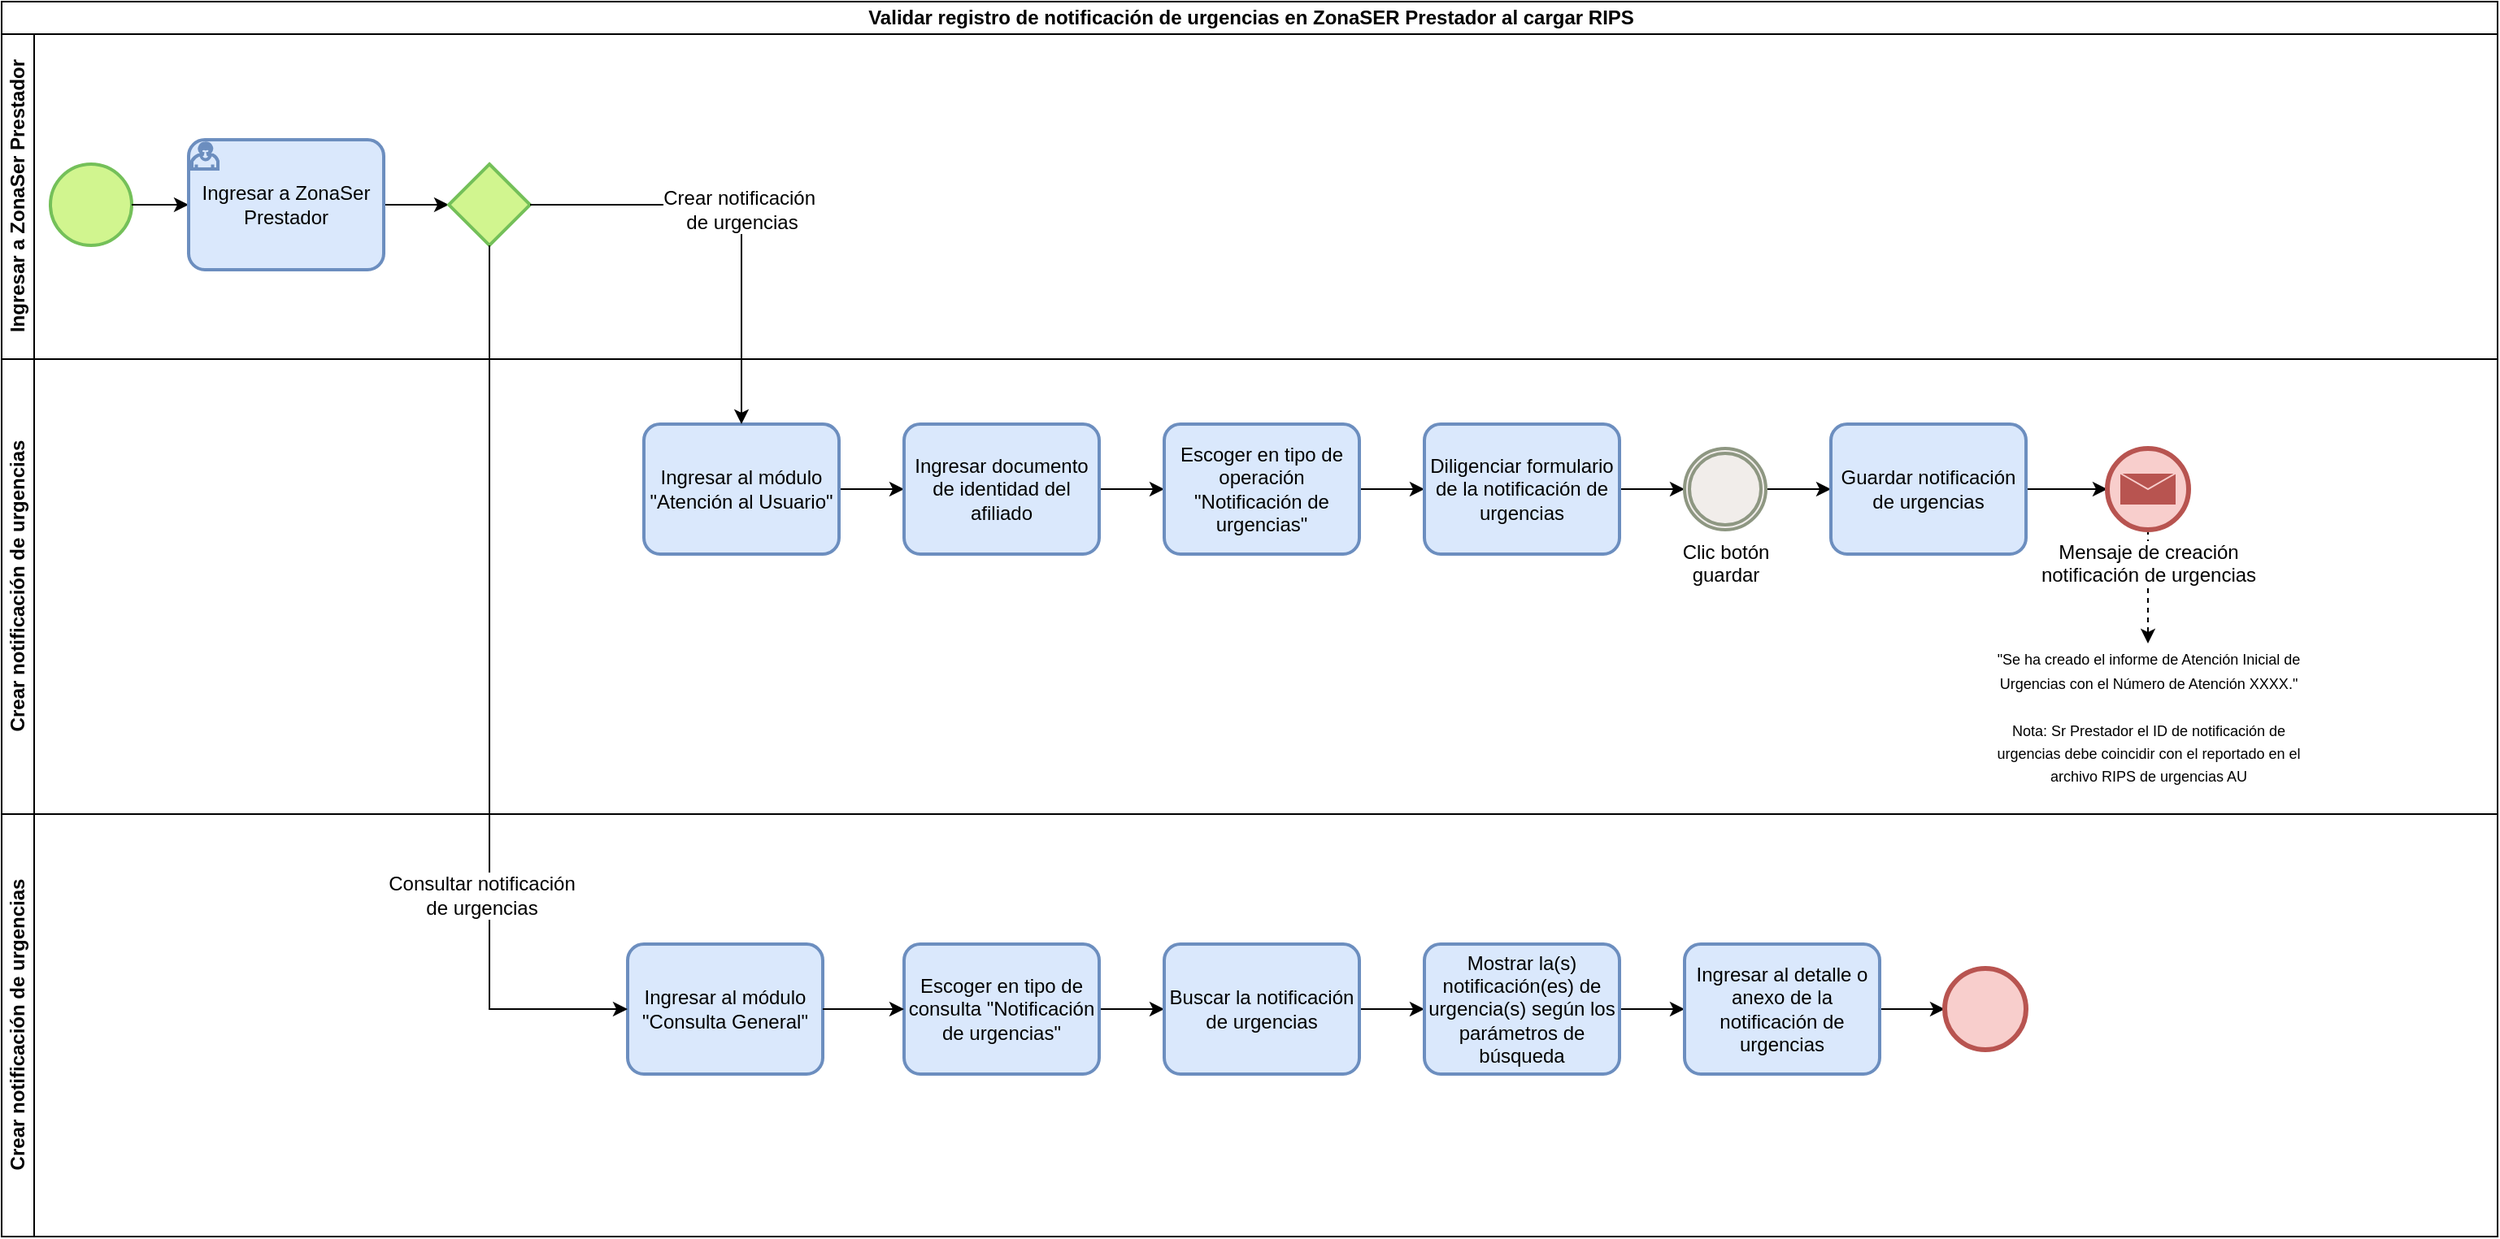 <mxfile version="21.7.5" type="github">
  <diagram name="Página-1" id="JOzfCKYc2YDYA0-O9KQo">
    <mxGraphModel dx="1886" dy="792" grid="1" gridSize="10" guides="1" tooltips="1" connect="1" arrows="1" fold="1" page="1" pageScale="1" pageWidth="1600" pageHeight="800" math="0" shadow="0">
      <root>
        <mxCell id="0" />
        <mxCell id="1" parent="0" />
        <mxCell id="5NYgrTEiffQtnbERS2pI-1" value="&lt;font style=&quot;vertical-align: inherit;&quot;&gt;&lt;font style=&quot;vertical-align: inherit;&quot;&gt;&lt;font style=&quot;vertical-align: inherit;&quot;&gt;&lt;font style=&quot;vertical-align: inherit;&quot;&gt;Validar registro de notificación de urgencias en ZonaSER Prestador al cargar RIPS&lt;/font&gt;&lt;/font&gt;&lt;/font&gt;&lt;/font&gt;" style="swimlane;childLayout=stackLayout;resizeParent=1;resizeParentMax=0;horizontal=1;startSize=20;horizontalStack=0;html=1;" vertex="1" parent="1">
          <mxGeometry x="25" y="10" width="1535" height="760" as="geometry" />
        </mxCell>
        <mxCell id="5NYgrTEiffQtnbERS2pI-2" value="Ingresar a ZonaSer Prestador" style="swimlane;startSize=20;horizontal=0;html=1;" vertex="1" parent="5NYgrTEiffQtnbERS2pI-1">
          <mxGeometry y="20" width="1535" height="200" as="geometry" />
        </mxCell>
        <mxCell id="5NYgrTEiffQtnbERS2pI-3" value="" style="points=[[0.145,0.145,0],[0.5,0,0],[0.855,0.145,0],[1,0.5,0],[0.855,0.855,0],[0.5,1,0],[0.145,0.855,0],[0,0.5,0]];shape=mxgraph.bpmn.event;html=1;verticalLabelPosition=bottom;labelBackgroundColor=#ffffff;verticalAlign=top;align=center;perimeter=ellipsePerimeter;outlineConnect=0;aspect=fixed;outline=standard;symbol=general;fillColor=#d1f58f;strokeColor=#74c059;strokeWidth=2;" vertex="1" parent="5NYgrTEiffQtnbERS2pI-2">
          <mxGeometry x="30" y="80" width="50" height="50" as="geometry" />
        </mxCell>
        <mxCell id="5NYgrTEiffQtnbERS2pI-4" style="edgeStyle=orthogonalEdgeStyle;rounded=0;orthogonalLoop=1;jettySize=auto;html=1;entryX=0;entryY=0.5;entryDx=0;entryDy=0;entryPerimeter=0;" edge="1" parent="5NYgrTEiffQtnbERS2pI-2" source="5NYgrTEiffQtnbERS2pI-3" target="5NYgrTEiffQtnbERS2pI-6">
          <mxGeometry relative="1" as="geometry">
            <mxPoint x="110" y="105" as="targetPoint" />
          </mxGeometry>
        </mxCell>
        <mxCell id="5NYgrTEiffQtnbERS2pI-5" style="edgeStyle=orthogonalEdgeStyle;rounded=0;orthogonalLoop=1;jettySize=auto;html=1;fontFamily=Helvetica;fontSize=12;fontColor=default;" edge="1" parent="5NYgrTEiffQtnbERS2pI-2" source="5NYgrTEiffQtnbERS2pI-6" target="5NYgrTEiffQtnbERS2pI-7">
          <mxGeometry relative="1" as="geometry" />
        </mxCell>
        <mxCell id="5NYgrTEiffQtnbERS2pI-6" value="Ingresar a ZonaSer Prestador" style="points=[[0.25,0,0],[0.5,0,0],[0.75,0,0],[1,0.25,0],[1,0.5,0],[1,0.75,0],[0.75,1,0],[0.5,1,0],[0.25,1,0],[0,0.75,0],[0,0.5,0],[0,0.25,0]];shape=mxgraph.bpmn.task;whiteSpace=wrap;rectStyle=rounded;size=10;html=1;container=1;expand=0;collapsible=0;taskMarker=user;fillColor=#dae8fc;strokeColor=#6c8ebf;strokeWidth=2;" vertex="1" parent="5NYgrTEiffQtnbERS2pI-2">
          <mxGeometry x="115" y="65" width="120" height="80" as="geometry" />
        </mxCell>
        <mxCell id="5NYgrTEiffQtnbERS2pI-7" value="" style="points=[[0.25,0.25,0],[0.5,0,0],[0.75,0.25,0],[1,0.5,0],[0.75,0.75,0],[0.5,1,0],[0.25,0.75,0],[0,0.5,0]];shape=mxgraph.bpmn.gateway2;html=1;verticalLabelPosition=bottom;labelBackgroundColor=#ffffff;verticalAlign=top;align=center;perimeter=rhombusPerimeter;outlineConnect=0;outline=none;symbol=none;strokeColor=#74c059;fontFamily=Helvetica;fontSize=12;fontColor=default;fillColor=#d1f58f;strokeWidth=2;" vertex="1" parent="5NYgrTEiffQtnbERS2pI-2">
          <mxGeometry x="275" y="80" width="50" height="50" as="geometry" />
        </mxCell>
        <mxCell id="5NYgrTEiffQtnbERS2pI-8" value="Crear notificación de urgencias" style="swimlane;startSize=20;horizontal=0;html=1;" vertex="1" parent="5NYgrTEiffQtnbERS2pI-1">
          <mxGeometry y="220" width="1535" height="280" as="geometry" />
        </mxCell>
        <mxCell id="5NYgrTEiffQtnbERS2pI-9" style="edgeStyle=orthogonalEdgeStyle;rounded=0;orthogonalLoop=1;jettySize=auto;html=1;fontFamily=Helvetica;fontSize=12;fontColor=default;entryX=0;entryY=0.5;entryDx=0;entryDy=0;entryPerimeter=0;" edge="1" parent="5NYgrTEiffQtnbERS2pI-8" source="5NYgrTEiffQtnbERS2pI-10" target="5NYgrTEiffQtnbERS2pI-12">
          <mxGeometry relative="1" as="geometry">
            <mxPoint x="545" y="80" as="targetPoint" />
          </mxGeometry>
        </mxCell>
        <mxCell id="5NYgrTEiffQtnbERS2pI-10" value="Ingresar al módulo &quot;Atención al Usuario&quot;" style="points=[[0.25,0,0],[0.5,0,0],[0.75,0,0],[1,0.25,0],[1,0.5,0],[1,0.75,0],[0.75,1,0],[0.5,1,0],[0.25,1,0],[0,0.75,0],[0,0.5,0],[0,0.25,0]];shape=mxgraph.bpmn.task;whiteSpace=wrap;rectStyle=rounded;size=10;html=1;container=1;expand=0;collapsible=0;taskMarker=abstract;labelBackgroundColor=none;strokeColor=#6c8ebf;fontFamily=Helvetica;fontSize=12;fontColor=default;fillColor=#dae8fc;strokeWidth=2;" vertex="1" parent="5NYgrTEiffQtnbERS2pI-8">
          <mxGeometry x="395" y="40" width="120" height="80" as="geometry" />
        </mxCell>
        <mxCell id="5NYgrTEiffQtnbERS2pI-11" style="edgeStyle=orthogonalEdgeStyle;rounded=0;orthogonalLoop=1;jettySize=auto;html=1;fontFamily=Helvetica;fontSize=12;fontColor=default;" edge="1" parent="5NYgrTEiffQtnbERS2pI-8" source="5NYgrTEiffQtnbERS2pI-12" target="5NYgrTEiffQtnbERS2pI-14">
          <mxGeometry relative="1" as="geometry">
            <mxPoint x="715" y="80" as="targetPoint" />
          </mxGeometry>
        </mxCell>
        <mxCell id="5NYgrTEiffQtnbERS2pI-12" value="Ingresar documento de identidad del afiliado" style="points=[[0.25,0,0],[0.5,0,0],[0.75,0,0],[1,0.25,0],[1,0.5,0],[1,0.75,0],[0.75,1,0],[0.5,1,0],[0.25,1,0],[0,0.75,0],[0,0.5,0],[0,0.25,0]];shape=mxgraph.bpmn.task;whiteSpace=wrap;rectStyle=rounded;size=10;html=1;container=1;expand=0;collapsible=0;taskMarker=abstract;labelBackgroundColor=none;strokeColor=#6c8ebf;fontFamily=Helvetica;fontSize=12;fontColor=default;fillColor=#dae8fc;strokeWidth=2;" vertex="1" parent="5NYgrTEiffQtnbERS2pI-8">
          <mxGeometry x="555" y="40" width="120" height="80" as="geometry" />
        </mxCell>
        <mxCell id="5NYgrTEiffQtnbERS2pI-13" style="edgeStyle=orthogonalEdgeStyle;rounded=0;orthogonalLoop=1;jettySize=auto;html=1;fontFamily=Helvetica;fontSize=12;fontColor=default;" edge="1" parent="5NYgrTEiffQtnbERS2pI-8" source="5NYgrTEiffQtnbERS2pI-14" target="5NYgrTEiffQtnbERS2pI-16">
          <mxGeometry relative="1" as="geometry" />
        </mxCell>
        <mxCell id="5NYgrTEiffQtnbERS2pI-14" value="Escoger en tipo de operación &quot;Notificación de urgencias&quot;" style="points=[[0.25,0,0],[0.5,0,0],[0.75,0,0],[1,0.25,0],[1,0.5,0],[1,0.75,0],[0.75,1,0],[0.5,1,0],[0.25,1,0],[0,0.75,0],[0,0.5,0],[0,0.25,0]];shape=mxgraph.bpmn.task;whiteSpace=wrap;rectStyle=rounded;size=10;html=1;container=1;expand=0;collapsible=0;taskMarker=abstract;labelBackgroundColor=none;strokeColor=#6c8ebf;fontFamily=Helvetica;fontSize=12;fontColor=default;fillColor=#dae8fc;strokeWidth=2;" vertex="1" parent="5NYgrTEiffQtnbERS2pI-8">
          <mxGeometry x="715" y="40" width="120" height="80" as="geometry" />
        </mxCell>
        <mxCell id="5NYgrTEiffQtnbERS2pI-15" style="edgeStyle=orthogonalEdgeStyle;rounded=0;orthogonalLoop=1;jettySize=auto;html=1;fontFamily=Helvetica;fontSize=12;fontColor=default;" edge="1" parent="5NYgrTEiffQtnbERS2pI-8" source="5NYgrTEiffQtnbERS2pI-16" target="5NYgrTEiffQtnbERS2pI-18">
          <mxGeometry relative="1" as="geometry">
            <mxPoint x="1045" y="80" as="targetPoint" />
          </mxGeometry>
        </mxCell>
        <mxCell id="5NYgrTEiffQtnbERS2pI-16" value="Diligenciar formulario de la notificación de urgencias" style="points=[[0.25,0,0],[0.5,0,0],[0.75,0,0],[1,0.25,0],[1,0.5,0],[1,0.75,0],[0.75,1,0],[0.5,1,0],[0.25,1,0],[0,0.75,0],[0,0.5,0],[0,0.25,0]];shape=mxgraph.bpmn.task;whiteSpace=wrap;rectStyle=rounded;size=10;html=1;container=1;expand=0;collapsible=0;taskMarker=abstract;labelBackgroundColor=none;strokeColor=#6c8ebf;fontFamily=Helvetica;fontSize=12;fontColor=default;fillColor=#dae8fc;strokeWidth=2;" vertex="1" parent="5NYgrTEiffQtnbERS2pI-8">
          <mxGeometry x="875" y="40" width="120" height="80" as="geometry" />
        </mxCell>
        <mxCell id="5NYgrTEiffQtnbERS2pI-17" style="edgeStyle=orthogonalEdgeStyle;rounded=0;orthogonalLoop=1;jettySize=auto;html=1;fontFamily=Helvetica;fontSize=12;fontColor=default;" edge="1" parent="5NYgrTEiffQtnbERS2pI-8" source="5NYgrTEiffQtnbERS2pI-18" target="5NYgrTEiffQtnbERS2pI-20">
          <mxGeometry relative="1" as="geometry" />
        </mxCell>
        <mxCell id="5NYgrTEiffQtnbERS2pI-18" value="Clic botón&lt;br&gt;guardar" style="points=[[0.145,0.145,0],[0.5,0,0],[0.855,0.145,0],[1,0.5,0],[0.855,0.855,0],[0.5,1,0],[0.145,0.855,0],[0,0.5,0]];shape=mxgraph.bpmn.event;html=1;verticalLabelPosition=bottom;labelBackgroundColor=#ffffff;verticalAlign=top;align=center;perimeter=ellipsePerimeter;outlineConnect=0;aspect=fixed;outline=throwing;symbol=general;strokeColor=#8e9782;fontFamily=Helvetica;fontSize=12;fontColor=default;fillColor=#f1edea;strokeWidth=2;" vertex="1" parent="5NYgrTEiffQtnbERS2pI-8">
          <mxGeometry x="1035" y="55" width="50" height="50" as="geometry" />
        </mxCell>
        <mxCell id="5NYgrTEiffQtnbERS2pI-19" style="edgeStyle=orthogonalEdgeStyle;rounded=0;orthogonalLoop=1;jettySize=auto;html=1;fontFamily=Helvetica;fontSize=12;fontColor=default;entryX=0;entryY=0.5;entryDx=0;entryDy=0;entryPerimeter=0;" edge="1" parent="5NYgrTEiffQtnbERS2pI-8" source="5NYgrTEiffQtnbERS2pI-20" target="5NYgrTEiffQtnbERS2pI-22">
          <mxGeometry relative="1" as="geometry">
            <mxPoint x="1285" y="80" as="targetPoint" />
          </mxGeometry>
        </mxCell>
        <mxCell id="5NYgrTEiffQtnbERS2pI-20" value="Guardar notificación de urgencias" style="points=[[0.25,0,0],[0.5,0,0],[0.75,0,0],[1,0.25,0],[1,0.5,0],[1,0.75,0],[0.75,1,0],[0.5,1,0],[0.25,1,0],[0,0.75,0],[0,0.5,0],[0,0.25,0]];shape=mxgraph.bpmn.task;whiteSpace=wrap;rectStyle=rounded;size=10;html=1;container=1;expand=0;collapsible=0;taskMarker=abstract;labelBackgroundColor=none;strokeColor=#6c8ebf;fontFamily=Helvetica;fontSize=12;fontColor=default;fillColor=#dae8fc;strokeWidth=2;" vertex="1" parent="5NYgrTEiffQtnbERS2pI-8">
          <mxGeometry x="1125" y="40" width="120" height="80" as="geometry" />
        </mxCell>
        <mxCell id="5NYgrTEiffQtnbERS2pI-21" style="edgeStyle=orthogonalEdgeStyle;rounded=0;orthogonalLoop=1;jettySize=auto;html=1;fontFamily=Helvetica;fontSize=12;fontColor=default;dashed=1;entryX=0.5;entryY=0;entryDx=0;entryDy=0;" edge="1" parent="5NYgrTEiffQtnbERS2pI-8" source="5NYgrTEiffQtnbERS2pI-22" target="5NYgrTEiffQtnbERS2pI-23">
          <mxGeometry relative="1" as="geometry">
            <mxPoint x="1320" y="25" as="targetPoint" />
          </mxGeometry>
        </mxCell>
        <mxCell id="5NYgrTEiffQtnbERS2pI-22" value="Mensaje de creación&lt;br&gt;notificación de urgencias" style="points=[[0.145,0.145,0],[0.5,0,0],[0.855,0.145,0],[1,0.5,0],[0.855,0.855,0],[0.5,1,0],[0.145,0.855,0],[0,0.5,0]];shape=mxgraph.bpmn.event;html=1;verticalLabelPosition=bottom;labelBackgroundColor=#ffffff;verticalAlign=top;align=center;perimeter=ellipsePerimeter;outlineConnect=0;aspect=fixed;outline=end;symbol=message;strokeColor=#b85450;fontFamily=Helvetica;fontSize=12;fillColor=#f8cecc;" vertex="1" parent="5NYgrTEiffQtnbERS2pI-8">
          <mxGeometry x="1295" y="55" width="50" height="50" as="geometry" />
        </mxCell>
        <mxCell id="5NYgrTEiffQtnbERS2pI-23" value="&lt;font style=&quot;font-size: 9px;&quot;&gt;&quot;Se ha creado el informe de Atención Inicial de Urgencias con el Número de Atención XXXX.&quot;&lt;br&gt;&lt;br&gt;Nota: Sr Prestador el ID de notificación de urgencias debe coincidir con el reportado en el archivo RIPS de urgencias AU&lt;/font&gt;" style="text;html=1;strokeColor=none;fillColor=none;align=center;verticalAlign=middle;whiteSpace=wrap;rounded=0;fontSize=12;fontFamily=Helvetica;fontColor=default;" vertex="1" parent="5NYgrTEiffQtnbERS2pI-8">
          <mxGeometry x="1218.75" y="175" width="202.5" height="90" as="geometry" />
        </mxCell>
        <mxCell id="5NYgrTEiffQtnbERS2pI-24" value="Crear notificación&amp;nbsp;&lt;br&gt;de urgencias" style="edgeStyle=orthogonalEdgeStyle;rounded=0;orthogonalLoop=1;jettySize=auto;html=1;fontFamily=Helvetica;fontSize=12;fontColor=default;" edge="1" parent="5NYgrTEiffQtnbERS2pI-1" source="5NYgrTEiffQtnbERS2pI-7" target="5NYgrTEiffQtnbERS2pI-10">
          <mxGeometry relative="1" as="geometry">
            <mxPoint x="445" y="335" as="targetPoint" />
          </mxGeometry>
        </mxCell>
        <mxCell id="5NYgrTEiffQtnbERS2pI-25" value="Crear notificación de urgencias" style="swimlane;startSize=20;horizontal=0;html=1;" vertex="1" parent="5NYgrTEiffQtnbERS2pI-1">
          <mxGeometry y="500" width="1535" height="260" as="geometry" />
        </mxCell>
        <mxCell id="5NYgrTEiffQtnbERS2pI-26" style="edgeStyle=orthogonalEdgeStyle;rounded=0;orthogonalLoop=1;jettySize=auto;html=1;fontFamily=Helvetica;fontSize=12;fontColor=default;" edge="1" parent="5NYgrTEiffQtnbERS2pI-25" source="5NYgrTEiffQtnbERS2pI-27" target="5NYgrTEiffQtnbERS2pI-29">
          <mxGeometry relative="1" as="geometry" />
        </mxCell>
        <mxCell id="5NYgrTEiffQtnbERS2pI-27" value="Escoger en tipo de consulta &quot;Notificación de urgencias&quot;" style="points=[[0.25,0,0],[0.5,0,0],[0.75,0,0],[1,0.25,0],[1,0.5,0],[1,0.75,0],[0.75,1,0],[0.5,1,0],[0.25,1,0],[0,0.75,0],[0,0.5,0],[0,0.25,0]];shape=mxgraph.bpmn.task;whiteSpace=wrap;rectStyle=rounded;size=10;html=1;container=1;expand=0;collapsible=0;taskMarker=abstract;labelBackgroundColor=none;strokeColor=#6c8ebf;fontFamily=Helvetica;fontSize=12;fontColor=default;fillColor=#dae8fc;strokeWidth=2;" vertex="1" parent="5NYgrTEiffQtnbERS2pI-25">
          <mxGeometry x="555" y="80" width="120" height="80" as="geometry" />
        </mxCell>
        <mxCell id="5NYgrTEiffQtnbERS2pI-28" style="edgeStyle=orthogonalEdgeStyle;rounded=0;orthogonalLoop=1;jettySize=auto;html=1;fontFamily=Helvetica;fontSize=12;fontColor=default;" edge="1" parent="5NYgrTEiffQtnbERS2pI-25" source="5NYgrTEiffQtnbERS2pI-29" target="5NYgrTEiffQtnbERS2pI-31">
          <mxGeometry relative="1" as="geometry" />
        </mxCell>
        <mxCell id="5NYgrTEiffQtnbERS2pI-29" value="Buscar la notificación de urgencias" style="points=[[0.25,0,0],[0.5,0,0],[0.75,0,0],[1,0.25,0],[1,0.5,0],[1,0.75,0],[0.75,1,0],[0.5,1,0],[0.25,1,0],[0,0.75,0],[0,0.5,0],[0,0.25,0]];shape=mxgraph.bpmn.task;whiteSpace=wrap;rectStyle=rounded;size=10;html=1;container=1;expand=0;collapsible=0;taskMarker=abstract;labelBackgroundColor=none;strokeColor=#6c8ebf;fontFamily=Helvetica;fontSize=12;fontColor=default;fillColor=#dae8fc;strokeWidth=2;" vertex="1" parent="5NYgrTEiffQtnbERS2pI-25">
          <mxGeometry x="715" y="80" width="120" height="80" as="geometry" />
        </mxCell>
        <mxCell id="5NYgrTEiffQtnbERS2pI-30" style="edgeStyle=orthogonalEdgeStyle;rounded=0;orthogonalLoop=1;jettySize=auto;html=1;fontFamily=Helvetica;fontSize=12;fontColor=default;" edge="1" parent="5NYgrTEiffQtnbERS2pI-25" source="5NYgrTEiffQtnbERS2pI-31" target="5NYgrTEiffQtnbERS2pI-33">
          <mxGeometry relative="1" as="geometry">
            <mxPoint x="1045" y="120" as="targetPoint" />
          </mxGeometry>
        </mxCell>
        <mxCell id="5NYgrTEiffQtnbERS2pI-31" value="Mostrar la(s) notificación(es) de urgencia(s) según los parámetros de búsqueda" style="points=[[0.25,0,0],[0.5,0,0],[0.75,0,0],[1,0.25,0],[1,0.5,0],[1,0.75,0],[0.75,1,0],[0.5,1,0],[0.25,1,0],[0,0.75,0],[0,0.5,0],[0,0.25,0]];shape=mxgraph.bpmn.task;whiteSpace=wrap;rectStyle=rounded;size=10;html=1;container=1;expand=0;collapsible=0;taskMarker=abstract;labelBackgroundColor=none;strokeColor=#6c8ebf;fontFamily=Helvetica;fontSize=12;fontColor=default;fillColor=#dae8fc;strokeWidth=2;" vertex="1" parent="5NYgrTEiffQtnbERS2pI-25">
          <mxGeometry x="875" y="80" width="120" height="80" as="geometry" />
        </mxCell>
        <mxCell id="5NYgrTEiffQtnbERS2pI-32" style="edgeStyle=orthogonalEdgeStyle;rounded=0;orthogonalLoop=1;jettySize=auto;html=1;fontFamily=Helvetica;fontSize=12;fontColor=default;" edge="1" parent="5NYgrTEiffQtnbERS2pI-25" source="5NYgrTEiffQtnbERS2pI-33" target="5NYgrTEiffQtnbERS2pI-34">
          <mxGeometry relative="1" as="geometry" />
        </mxCell>
        <mxCell id="5NYgrTEiffQtnbERS2pI-33" value="Ingresar al detalle o anexo de la notificación de urgencias" style="points=[[0.25,0,0],[0.5,0,0],[0.75,0,0],[1,0.25,0],[1,0.5,0],[1,0.75,0],[0.75,1,0],[0.5,1,0],[0.25,1,0],[0,0.75,0],[0,0.5,0],[0,0.25,0]];shape=mxgraph.bpmn.task;whiteSpace=wrap;rectStyle=rounded;size=10;html=1;container=1;expand=0;collapsible=0;taskMarker=abstract;labelBackgroundColor=none;strokeColor=#6c8ebf;fontFamily=Helvetica;fontSize=12;fontColor=default;fillColor=#dae8fc;strokeWidth=2;" vertex="1" parent="5NYgrTEiffQtnbERS2pI-25">
          <mxGeometry x="1035" y="80" width="120" height="80" as="geometry" />
        </mxCell>
        <mxCell id="5NYgrTEiffQtnbERS2pI-34" value="" style="points=[[0.145,0.145,0],[0.5,0,0],[0.855,0.145,0],[1,0.5,0],[0.855,0.855,0],[0.5,1,0],[0.145,0.855,0],[0,0.5,0]];shape=mxgraph.bpmn.event;html=1;verticalLabelPosition=bottom;labelBackgroundColor=#ffffff;verticalAlign=top;align=center;perimeter=ellipsePerimeter;outlineConnect=0;aspect=fixed;outline=end;symbol=terminate2;strokeColor=#b85450;fontFamily=Helvetica;fontSize=12;fillColor=#f8cecc;" vertex="1" parent="5NYgrTEiffQtnbERS2pI-25">
          <mxGeometry x="1195" y="95" width="50" height="50" as="geometry" />
        </mxCell>
        <mxCell id="5NYgrTEiffQtnbERS2pI-35" value="Ingresar al módulo &quot;Consulta General&quot;" style="points=[[0.25,0,0],[0.5,0,0],[0.75,0,0],[1,0.25,0],[1,0.5,0],[1,0.75,0],[0.75,1,0],[0.5,1,0],[0.25,1,0],[0,0.75,0],[0,0.5,0],[0,0.25,0]];shape=mxgraph.bpmn.task;whiteSpace=wrap;rectStyle=rounded;size=10;html=1;container=1;expand=0;collapsible=0;taskMarker=abstract;labelBackgroundColor=none;strokeColor=#6c8ebf;fontFamily=Helvetica;fontSize=12;fontColor=default;fillColor=#dae8fc;strokeWidth=2;" vertex="1" parent="5NYgrTEiffQtnbERS2pI-25">
          <mxGeometry x="385" y="80" width="120" height="80" as="geometry" />
        </mxCell>
        <mxCell id="5NYgrTEiffQtnbERS2pI-36" style="edgeStyle=orthogonalEdgeStyle;rounded=0;orthogonalLoop=1;jettySize=auto;html=1;fontFamily=Helvetica;fontSize=12;fontColor=default;" edge="1" parent="5NYgrTEiffQtnbERS2pI-25" source="5NYgrTEiffQtnbERS2pI-35" target="5NYgrTEiffQtnbERS2pI-27">
          <mxGeometry relative="1" as="geometry" />
        </mxCell>
        <mxCell id="5NYgrTEiffQtnbERS2pI-37" value="Consultar notificación&lt;br&gt;de urgencias" style="edgeStyle=orthogonalEdgeStyle;rounded=0;orthogonalLoop=1;jettySize=auto;html=1;fontFamily=Helvetica;fontSize=12;fontColor=default;entryX=0;entryY=0.5;entryDx=0;entryDy=0;entryPerimeter=0;" edge="1" parent="5NYgrTEiffQtnbERS2pI-1" source="5NYgrTEiffQtnbERS2pI-7" target="5NYgrTEiffQtnbERS2pI-35">
          <mxGeometry x="0.441" y="-5" relative="1" as="geometry">
            <mxPoint x="335" y="640" as="targetPoint" />
            <Array as="points">
              <mxPoint x="300" y="620" />
            </Array>
            <mxPoint as="offset" />
          </mxGeometry>
        </mxCell>
      </root>
    </mxGraphModel>
  </diagram>
</mxfile>
